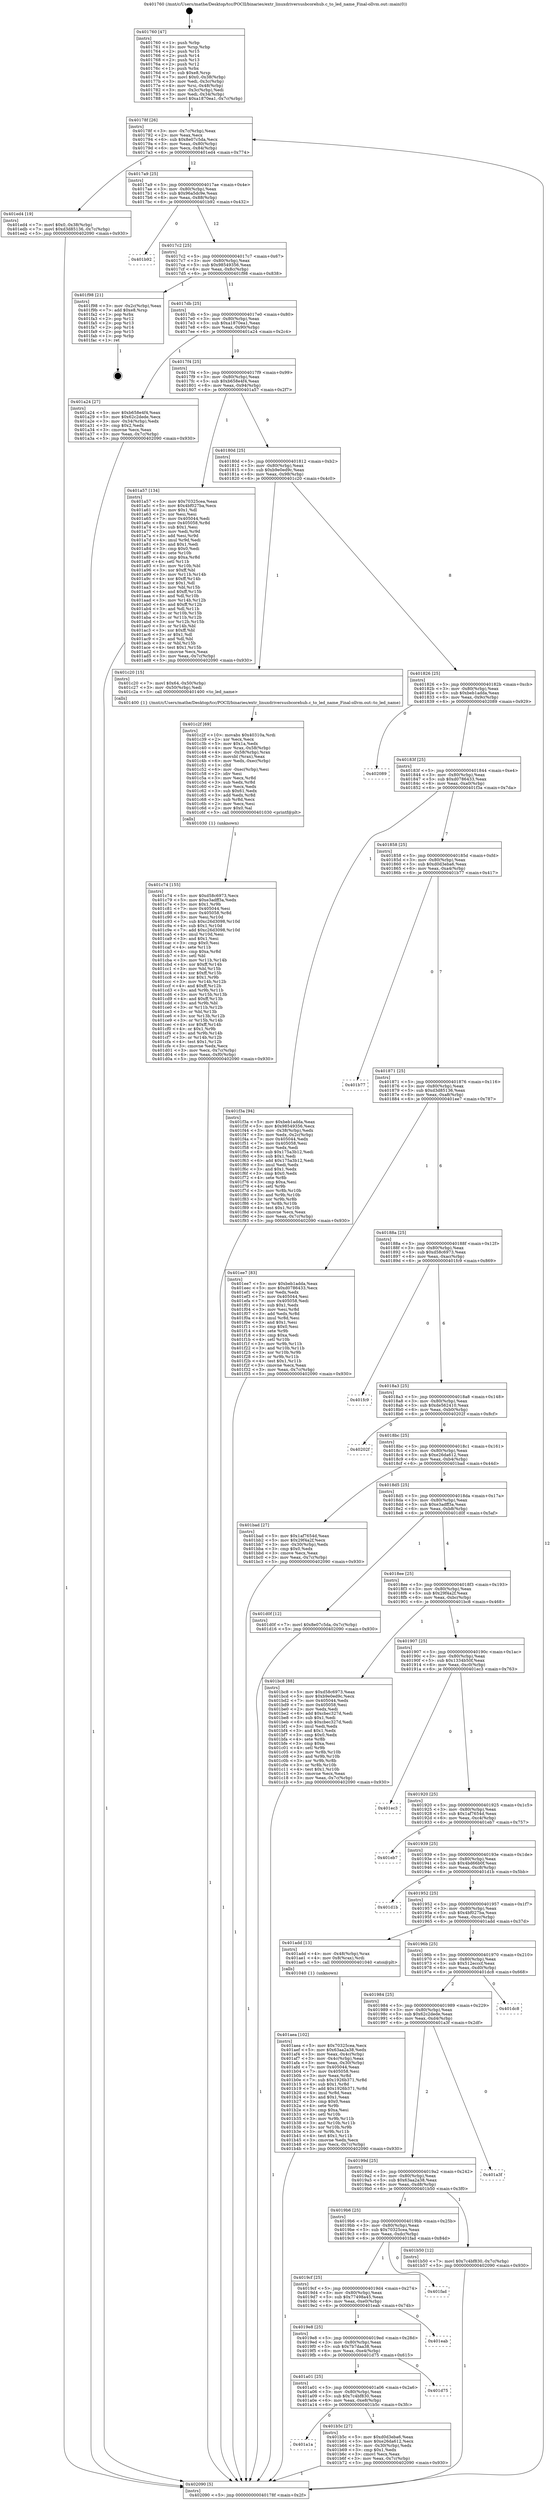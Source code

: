 digraph "0x401760" {
  label = "0x401760 (/mnt/c/Users/mathe/Desktop/tcc/POCII/binaries/extr_linuxdriversusbcorehub.c_to_led_name_Final-ollvm.out::main(0))"
  labelloc = "t"
  node[shape=record]

  Entry [label="",width=0.3,height=0.3,shape=circle,fillcolor=black,style=filled]
  "0x40178f" [label="{
     0x40178f [26]\l
     | [instrs]\l
     &nbsp;&nbsp;0x40178f \<+3\>: mov -0x7c(%rbp),%eax\l
     &nbsp;&nbsp;0x401792 \<+2\>: mov %eax,%ecx\l
     &nbsp;&nbsp;0x401794 \<+6\>: sub $0x8e07c5da,%ecx\l
     &nbsp;&nbsp;0x40179a \<+3\>: mov %eax,-0x80(%rbp)\l
     &nbsp;&nbsp;0x40179d \<+6\>: mov %ecx,-0x84(%rbp)\l
     &nbsp;&nbsp;0x4017a3 \<+6\>: je 0000000000401ed4 \<main+0x774\>\l
  }"]
  "0x401ed4" [label="{
     0x401ed4 [19]\l
     | [instrs]\l
     &nbsp;&nbsp;0x401ed4 \<+7\>: movl $0x0,-0x38(%rbp)\l
     &nbsp;&nbsp;0x401edb \<+7\>: movl $0xd3d85136,-0x7c(%rbp)\l
     &nbsp;&nbsp;0x401ee2 \<+5\>: jmp 0000000000402090 \<main+0x930\>\l
  }"]
  "0x4017a9" [label="{
     0x4017a9 [25]\l
     | [instrs]\l
     &nbsp;&nbsp;0x4017a9 \<+5\>: jmp 00000000004017ae \<main+0x4e\>\l
     &nbsp;&nbsp;0x4017ae \<+3\>: mov -0x80(%rbp),%eax\l
     &nbsp;&nbsp;0x4017b1 \<+5\>: sub $0x96a5dc9e,%eax\l
     &nbsp;&nbsp;0x4017b6 \<+6\>: mov %eax,-0x88(%rbp)\l
     &nbsp;&nbsp;0x4017bc \<+6\>: je 0000000000401b92 \<main+0x432\>\l
  }"]
  Exit [label="",width=0.3,height=0.3,shape=circle,fillcolor=black,style=filled,peripheries=2]
  "0x401b92" [label="{
     0x401b92\l
  }", style=dashed]
  "0x4017c2" [label="{
     0x4017c2 [25]\l
     | [instrs]\l
     &nbsp;&nbsp;0x4017c2 \<+5\>: jmp 00000000004017c7 \<main+0x67\>\l
     &nbsp;&nbsp;0x4017c7 \<+3\>: mov -0x80(%rbp),%eax\l
     &nbsp;&nbsp;0x4017ca \<+5\>: sub $0x98549356,%eax\l
     &nbsp;&nbsp;0x4017cf \<+6\>: mov %eax,-0x8c(%rbp)\l
     &nbsp;&nbsp;0x4017d5 \<+6\>: je 0000000000401f98 \<main+0x838\>\l
  }"]
  "0x401c74" [label="{
     0x401c74 [155]\l
     | [instrs]\l
     &nbsp;&nbsp;0x401c74 \<+5\>: mov $0xd58c6973,%ecx\l
     &nbsp;&nbsp;0x401c79 \<+5\>: mov $0xe3adff3a,%edx\l
     &nbsp;&nbsp;0x401c7e \<+3\>: mov $0x1,%r9b\l
     &nbsp;&nbsp;0x401c81 \<+7\>: mov 0x405044,%esi\l
     &nbsp;&nbsp;0x401c88 \<+8\>: mov 0x405058,%r8d\l
     &nbsp;&nbsp;0x401c90 \<+3\>: mov %esi,%r10d\l
     &nbsp;&nbsp;0x401c93 \<+7\>: sub $0xc26d3098,%r10d\l
     &nbsp;&nbsp;0x401c9a \<+4\>: sub $0x1,%r10d\l
     &nbsp;&nbsp;0x401c9e \<+7\>: add $0xc26d3098,%r10d\l
     &nbsp;&nbsp;0x401ca5 \<+4\>: imul %r10d,%esi\l
     &nbsp;&nbsp;0x401ca9 \<+3\>: and $0x1,%esi\l
     &nbsp;&nbsp;0x401cac \<+3\>: cmp $0x0,%esi\l
     &nbsp;&nbsp;0x401caf \<+4\>: sete %r11b\l
     &nbsp;&nbsp;0x401cb3 \<+4\>: cmp $0xa,%r8d\l
     &nbsp;&nbsp;0x401cb7 \<+3\>: setl %bl\l
     &nbsp;&nbsp;0x401cba \<+3\>: mov %r11b,%r14b\l
     &nbsp;&nbsp;0x401cbd \<+4\>: xor $0xff,%r14b\l
     &nbsp;&nbsp;0x401cc1 \<+3\>: mov %bl,%r15b\l
     &nbsp;&nbsp;0x401cc4 \<+4\>: xor $0xff,%r15b\l
     &nbsp;&nbsp;0x401cc8 \<+4\>: xor $0x1,%r9b\l
     &nbsp;&nbsp;0x401ccc \<+3\>: mov %r14b,%r12b\l
     &nbsp;&nbsp;0x401ccf \<+4\>: and $0xff,%r12b\l
     &nbsp;&nbsp;0x401cd3 \<+3\>: and %r9b,%r11b\l
     &nbsp;&nbsp;0x401cd6 \<+3\>: mov %r15b,%r13b\l
     &nbsp;&nbsp;0x401cd9 \<+4\>: and $0xff,%r13b\l
     &nbsp;&nbsp;0x401cdd \<+3\>: and %r9b,%bl\l
     &nbsp;&nbsp;0x401ce0 \<+3\>: or %r11b,%r12b\l
     &nbsp;&nbsp;0x401ce3 \<+3\>: or %bl,%r13b\l
     &nbsp;&nbsp;0x401ce6 \<+3\>: xor %r13b,%r12b\l
     &nbsp;&nbsp;0x401ce9 \<+3\>: or %r15b,%r14b\l
     &nbsp;&nbsp;0x401cec \<+4\>: xor $0xff,%r14b\l
     &nbsp;&nbsp;0x401cf0 \<+4\>: or $0x1,%r9b\l
     &nbsp;&nbsp;0x401cf4 \<+3\>: and %r9b,%r14b\l
     &nbsp;&nbsp;0x401cf7 \<+3\>: or %r14b,%r12b\l
     &nbsp;&nbsp;0x401cfa \<+4\>: test $0x1,%r12b\l
     &nbsp;&nbsp;0x401cfe \<+3\>: cmovne %edx,%ecx\l
     &nbsp;&nbsp;0x401d01 \<+3\>: mov %ecx,-0x7c(%rbp)\l
     &nbsp;&nbsp;0x401d04 \<+6\>: mov %eax,-0xf0(%rbp)\l
     &nbsp;&nbsp;0x401d0a \<+5\>: jmp 0000000000402090 \<main+0x930\>\l
  }"]
  "0x401f98" [label="{
     0x401f98 [21]\l
     | [instrs]\l
     &nbsp;&nbsp;0x401f98 \<+3\>: mov -0x2c(%rbp),%eax\l
     &nbsp;&nbsp;0x401f9b \<+7\>: add $0xe8,%rsp\l
     &nbsp;&nbsp;0x401fa2 \<+1\>: pop %rbx\l
     &nbsp;&nbsp;0x401fa3 \<+2\>: pop %r12\l
     &nbsp;&nbsp;0x401fa5 \<+2\>: pop %r13\l
     &nbsp;&nbsp;0x401fa7 \<+2\>: pop %r14\l
     &nbsp;&nbsp;0x401fa9 \<+2\>: pop %r15\l
     &nbsp;&nbsp;0x401fab \<+1\>: pop %rbp\l
     &nbsp;&nbsp;0x401fac \<+1\>: ret\l
  }"]
  "0x4017db" [label="{
     0x4017db [25]\l
     | [instrs]\l
     &nbsp;&nbsp;0x4017db \<+5\>: jmp 00000000004017e0 \<main+0x80\>\l
     &nbsp;&nbsp;0x4017e0 \<+3\>: mov -0x80(%rbp),%eax\l
     &nbsp;&nbsp;0x4017e3 \<+5\>: sub $0xa1870ea1,%eax\l
     &nbsp;&nbsp;0x4017e8 \<+6\>: mov %eax,-0x90(%rbp)\l
     &nbsp;&nbsp;0x4017ee \<+6\>: je 0000000000401a24 \<main+0x2c4\>\l
  }"]
  "0x401c2f" [label="{
     0x401c2f [69]\l
     | [instrs]\l
     &nbsp;&nbsp;0x401c2f \<+10\>: movabs $0x40310a,%rdi\l
     &nbsp;&nbsp;0x401c39 \<+2\>: xor %ecx,%ecx\l
     &nbsp;&nbsp;0x401c3b \<+5\>: mov $0x1a,%edx\l
     &nbsp;&nbsp;0x401c40 \<+4\>: mov %rax,-0x58(%rbp)\l
     &nbsp;&nbsp;0x401c44 \<+4\>: mov -0x58(%rbp),%rax\l
     &nbsp;&nbsp;0x401c48 \<+3\>: movsbl (%rax),%eax\l
     &nbsp;&nbsp;0x401c4b \<+6\>: mov %edx,-0xec(%rbp)\l
     &nbsp;&nbsp;0x401c51 \<+1\>: cltd\l
     &nbsp;&nbsp;0x401c52 \<+6\>: mov -0xec(%rbp),%esi\l
     &nbsp;&nbsp;0x401c58 \<+2\>: idiv %esi\l
     &nbsp;&nbsp;0x401c5a \<+3\>: mov %ecx,%r8d\l
     &nbsp;&nbsp;0x401c5d \<+3\>: sub %edx,%r8d\l
     &nbsp;&nbsp;0x401c60 \<+2\>: mov %ecx,%edx\l
     &nbsp;&nbsp;0x401c62 \<+3\>: sub $0x61,%edx\l
     &nbsp;&nbsp;0x401c65 \<+3\>: add %edx,%r8d\l
     &nbsp;&nbsp;0x401c68 \<+3\>: sub %r8d,%ecx\l
     &nbsp;&nbsp;0x401c6b \<+2\>: mov %ecx,%esi\l
     &nbsp;&nbsp;0x401c6d \<+2\>: mov $0x0,%al\l
     &nbsp;&nbsp;0x401c6f \<+5\>: call 0000000000401030 \<printf@plt\>\l
     | [calls]\l
     &nbsp;&nbsp;0x401030 \{1\} (unknown)\l
  }"]
  "0x401a24" [label="{
     0x401a24 [27]\l
     | [instrs]\l
     &nbsp;&nbsp;0x401a24 \<+5\>: mov $0xb658e4f4,%eax\l
     &nbsp;&nbsp;0x401a29 \<+5\>: mov $0x62c2dede,%ecx\l
     &nbsp;&nbsp;0x401a2e \<+3\>: mov -0x34(%rbp),%edx\l
     &nbsp;&nbsp;0x401a31 \<+3\>: cmp $0x2,%edx\l
     &nbsp;&nbsp;0x401a34 \<+3\>: cmovne %ecx,%eax\l
     &nbsp;&nbsp;0x401a37 \<+3\>: mov %eax,-0x7c(%rbp)\l
     &nbsp;&nbsp;0x401a3a \<+5\>: jmp 0000000000402090 \<main+0x930\>\l
  }"]
  "0x4017f4" [label="{
     0x4017f4 [25]\l
     | [instrs]\l
     &nbsp;&nbsp;0x4017f4 \<+5\>: jmp 00000000004017f9 \<main+0x99\>\l
     &nbsp;&nbsp;0x4017f9 \<+3\>: mov -0x80(%rbp),%eax\l
     &nbsp;&nbsp;0x4017fc \<+5\>: sub $0xb658e4f4,%eax\l
     &nbsp;&nbsp;0x401801 \<+6\>: mov %eax,-0x94(%rbp)\l
     &nbsp;&nbsp;0x401807 \<+6\>: je 0000000000401a57 \<main+0x2f7\>\l
  }"]
  "0x402090" [label="{
     0x402090 [5]\l
     | [instrs]\l
     &nbsp;&nbsp;0x402090 \<+5\>: jmp 000000000040178f \<main+0x2f\>\l
  }"]
  "0x401760" [label="{
     0x401760 [47]\l
     | [instrs]\l
     &nbsp;&nbsp;0x401760 \<+1\>: push %rbp\l
     &nbsp;&nbsp;0x401761 \<+3\>: mov %rsp,%rbp\l
     &nbsp;&nbsp;0x401764 \<+2\>: push %r15\l
     &nbsp;&nbsp;0x401766 \<+2\>: push %r14\l
     &nbsp;&nbsp;0x401768 \<+2\>: push %r13\l
     &nbsp;&nbsp;0x40176a \<+2\>: push %r12\l
     &nbsp;&nbsp;0x40176c \<+1\>: push %rbx\l
     &nbsp;&nbsp;0x40176d \<+7\>: sub $0xe8,%rsp\l
     &nbsp;&nbsp;0x401774 \<+7\>: movl $0x0,-0x38(%rbp)\l
     &nbsp;&nbsp;0x40177b \<+3\>: mov %edi,-0x3c(%rbp)\l
     &nbsp;&nbsp;0x40177e \<+4\>: mov %rsi,-0x48(%rbp)\l
     &nbsp;&nbsp;0x401782 \<+3\>: mov -0x3c(%rbp),%edi\l
     &nbsp;&nbsp;0x401785 \<+3\>: mov %edi,-0x34(%rbp)\l
     &nbsp;&nbsp;0x401788 \<+7\>: movl $0xa1870ea1,-0x7c(%rbp)\l
  }"]
  "0x401a1a" [label="{
     0x401a1a\l
  }", style=dashed]
  "0x401a57" [label="{
     0x401a57 [134]\l
     | [instrs]\l
     &nbsp;&nbsp;0x401a57 \<+5\>: mov $0x70325cea,%eax\l
     &nbsp;&nbsp;0x401a5c \<+5\>: mov $0x4bf027ba,%ecx\l
     &nbsp;&nbsp;0x401a61 \<+2\>: mov $0x1,%dl\l
     &nbsp;&nbsp;0x401a63 \<+2\>: xor %esi,%esi\l
     &nbsp;&nbsp;0x401a65 \<+7\>: mov 0x405044,%edi\l
     &nbsp;&nbsp;0x401a6c \<+8\>: mov 0x405058,%r8d\l
     &nbsp;&nbsp;0x401a74 \<+3\>: sub $0x1,%esi\l
     &nbsp;&nbsp;0x401a77 \<+3\>: mov %edi,%r9d\l
     &nbsp;&nbsp;0x401a7a \<+3\>: add %esi,%r9d\l
     &nbsp;&nbsp;0x401a7d \<+4\>: imul %r9d,%edi\l
     &nbsp;&nbsp;0x401a81 \<+3\>: and $0x1,%edi\l
     &nbsp;&nbsp;0x401a84 \<+3\>: cmp $0x0,%edi\l
     &nbsp;&nbsp;0x401a87 \<+4\>: sete %r10b\l
     &nbsp;&nbsp;0x401a8b \<+4\>: cmp $0xa,%r8d\l
     &nbsp;&nbsp;0x401a8f \<+4\>: setl %r11b\l
     &nbsp;&nbsp;0x401a93 \<+3\>: mov %r10b,%bl\l
     &nbsp;&nbsp;0x401a96 \<+3\>: xor $0xff,%bl\l
     &nbsp;&nbsp;0x401a99 \<+3\>: mov %r11b,%r14b\l
     &nbsp;&nbsp;0x401a9c \<+4\>: xor $0xff,%r14b\l
     &nbsp;&nbsp;0x401aa0 \<+3\>: xor $0x1,%dl\l
     &nbsp;&nbsp;0x401aa3 \<+3\>: mov %bl,%r15b\l
     &nbsp;&nbsp;0x401aa6 \<+4\>: and $0xff,%r15b\l
     &nbsp;&nbsp;0x401aaa \<+3\>: and %dl,%r10b\l
     &nbsp;&nbsp;0x401aad \<+3\>: mov %r14b,%r12b\l
     &nbsp;&nbsp;0x401ab0 \<+4\>: and $0xff,%r12b\l
     &nbsp;&nbsp;0x401ab4 \<+3\>: and %dl,%r11b\l
     &nbsp;&nbsp;0x401ab7 \<+3\>: or %r10b,%r15b\l
     &nbsp;&nbsp;0x401aba \<+3\>: or %r11b,%r12b\l
     &nbsp;&nbsp;0x401abd \<+3\>: xor %r12b,%r15b\l
     &nbsp;&nbsp;0x401ac0 \<+3\>: or %r14b,%bl\l
     &nbsp;&nbsp;0x401ac3 \<+3\>: xor $0xff,%bl\l
     &nbsp;&nbsp;0x401ac6 \<+3\>: or $0x1,%dl\l
     &nbsp;&nbsp;0x401ac9 \<+2\>: and %dl,%bl\l
     &nbsp;&nbsp;0x401acb \<+3\>: or %bl,%r15b\l
     &nbsp;&nbsp;0x401ace \<+4\>: test $0x1,%r15b\l
     &nbsp;&nbsp;0x401ad2 \<+3\>: cmovne %ecx,%eax\l
     &nbsp;&nbsp;0x401ad5 \<+3\>: mov %eax,-0x7c(%rbp)\l
     &nbsp;&nbsp;0x401ad8 \<+5\>: jmp 0000000000402090 \<main+0x930\>\l
  }"]
  "0x40180d" [label="{
     0x40180d [25]\l
     | [instrs]\l
     &nbsp;&nbsp;0x40180d \<+5\>: jmp 0000000000401812 \<main+0xb2\>\l
     &nbsp;&nbsp;0x401812 \<+3\>: mov -0x80(%rbp),%eax\l
     &nbsp;&nbsp;0x401815 \<+5\>: sub $0xb9e0ed9c,%eax\l
     &nbsp;&nbsp;0x40181a \<+6\>: mov %eax,-0x98(%rbp)\l
     &nbsp;&nbsp;0x401820 \<+6\>: je 0000000000401c20 \<main+0x4c0\>\l
  }"]
  "0x401b5c" [label="{
     0x401b5c [27]\l
     | [instrs]\l
     &nbsp;&nbsp;0x401b5c \<+5\>: mov $0xd0d3eba6,%eax\l
     &nbsp;&nbsp;0x401b61 \<+5\>: mov $0xe26da612,%ecx\l
     &nbsp;&nbsp;0x401b66 \<+3\>: mov -0x30(%rbp),%edx\l
     &nbsp;&nbsp;0x401b69 \<+3\>: cmp $0x1,%edx\l
     &nbsp;&nbsp;0x401b6c \<+3\>: cmovl %ecx,%eax\l
     &nbsp;&nbsp;0x401b6f \<+3\>: mov %eax,-0x7c(%rbp)\l
     &nbsp;&nbsp;0x401b72 \<+5\>: jmp 0000000000402090 \<main+0x930\>\l
  }"]
  "0x401c20" [label="{
     0x401c20 [15]\l
     | [instrs]\l
     &nbsp;&nbsp;0x401c20 \<+7\>: movl $0x64,-0x50(%rbp)\l
     &nbsp;&nbsp;0x401c27 \<+3\>: mov -0x50(%rbp),%edi\l
     &nbsp;&nbsp;0x401c2a \<+5\>: call 0000000000401400 \<to_led_name\>\l
     | [calls]\l
     &nbsp;&nbsp;0x401400 \{1\} (/mnt/c/Users/mathe/Desktop/tcc/POCII/binaries/extr_linuxdriversusbcorehub.c_to_led_name_Final-ollvm.out::to_led_name)\l
  }"]
  "0x401826" [label="{
     0x401826 [25]\l
     | [instrs]\l
     &nbsp;&nbsp;0x401826 \<+5\>: jmp 000000000040182b \<main+0xcb\>\l
     &nbsp;&nbsp;0x40182b \<+3\>: mov -0x80(%rbp),%eax\l
     &nbsp;&nbsp;0x40182e \<+5\>: sub $0xbeb1adda,%eax\l
     &nbsp;&nbsp;0x401833 \<+6\>: mov %eax,-0x9c(%rbp)\l
     &nbsp;&nbsp;0x401839 \<+6\>: je 0000000000402089 \<main+0x929\>\l
  }"]
  "0x401a01" [label="{
     0x401a01 [25]\l
     | [instrs]\l
     &nbsp;&nbsp;0x401a01 \<+5\>: jmp 0000000000401a06 \<main+0x2a6\>\l
     &nbsp;&nbsp;0x401a06 \<+3\>: mov -0x80(%rbp),%eax\l
     &nbsp;&nbsp;0x401a09 \<+5\>: sub $0x7c4bf830,%eax\l
     &nbsp;&nbsp;0x401a0e \<+6\>: mov %eax,-0xe8(%rbp)\l
     &nbsp;&nbsp;0x401a14 \<+6\>: je 0000000000401b5c \<main+0x3fc\>\l
  }"]
  "0x402089" [label="{
     0x402089\l
  }", style=dashed]
  "0x40183f" [label="{
     0x40183f [25]\l
     | [instrs]\l
     &nbsp;&nbsp;0x40183f \<+5\>: jmp 0000000000401844 \<main+0xe4\>\l
     &nbsp;&nbsp;0x401844 \<+3\>: mov -0x80(%rbp),%eax\l
     &nbsp;&nbsp;0x401847 \<+5\>: sub $0xd0786433,%eax\l
     &nbsp;&nbsp;0x40184c \<+6\>: mov %eax,-0xa0(%rbp)\l
     &nbsp;&nbsp;0x401852 \<+6\>: je 0000000000401f3a \<main+0x7da\>\l
  }"]
  "0x401d75" [label="{
     0x401d75\l
  }", style=dashed]
  "0x401f3a" [label="{
     0x401f3a [94]\l
     | [instrs]\l
     &nbsp;&nbsp;0x401f3a \<+5\>: mov $0xbeb1adda,%eax\l
     &nbsp;&nbsp;0x401f3f \<+5\>: mov $0x98549356,%ecx\l
     &nbsp;&nbsp;0x401f44 \<+3\>: mov -0x38(%rbp),%edx\l
     &nbsp;&nbsp;0x401f47 \<+3\>: mov %edx,-0x2c(%rbp)\l
     &nbsp;&nbsp;0x401f4a \<+7\>: mov 0x405044,%edx\l
     &nbsp;&nbsp;0x401f51 \<+7\>: mov 0x405058,%esi\l
     &nbsp;&nbsp;0x401f58 \<+2\>: mov %edx,%edi\l
     &nbsp;&nbsp;0x401f5a \<+6\>: sub $0x175a3b12,%edi\l
     &nbsp;&nbsp;0x401f60 \<+3\>: sub $0x1,%edi\l
     &nbsp;&nbsp;0x401f63 \<+6\>: add $0x175a3b12,%edi\l
     &nbsp;&nbsp;0x401f69 \<+3\>: imul %edi,%edx\l
     &nbsp;&nbsp;0x401f6c \<+3\>: and $0x1,%edx\l
     &nbsp;&nbsp;0x401f6f \<+3\>: cmp $0x0,%edx\l
     &nbsp;&nbsp;0x401f72 \<+4\>: sete %r8b\l
     &nbsp;&nbsp;0x401f76 \<+3\>: cmp $0xa,%esi\l
     &nbsp;&nbsp;0x401f79 \<+4\>: setl %r9b\l
     &nbsp;&nbsp;0x401f7d \<+3\>: mov %r8b,%r10b\l
     &nbsp;&nbsp;0x401f80 \<+3\>: and %r9b,%r10b\l
     &nbsp;&nbsp;0x401f83 \<+3\>: xor %r9b,%r8b\l
     &nbsp;&nbsp;0x401f86 \<+3\>: or %r8b,%r10b\l
     &nbsp;&nbsp;0x401f89 \<+4\>: test $0x1,%r10b\l
     &nbsp;&nbsp;0x401f8d \<+3\>: cmovne %ecx,%eax\l
     &nbsp;&nbsp;0x401f90 \<+3\>: mov %eax,-0x7c(%rbp)\l
     &nbsp;&nbsp;0x401f93 \<+5\>: jmp 0000000000402090 \<main+0x930\>\l
  }"]
  "0x401858" [label="{
     0x401858 [25]\l
     | [instrs]\l
     &nbsp;&nbsp;0x401858 \<+5\>: jmp 000000000040185d \<main+0xfd\>\l
     &nbsp;&nbsp;0x40185d \<+3\>: mov -0x80(%rbp),%eax\l
     &nbsp;&nbsp;0x401860 \<+5\>: sub $0xd0d3eba6,%eax\l
     &nbsp;&nbsp;0x401865 \<+6\>: mov %eax,-0xa4(%rbp)\l
     &nbsp;&nbsp;0x40186b \<+6\>: je 0000000000401b77 \<main+0x417\>\l
  }"]
  "0x4019e8" [label="{
     0x4019e8 [25]\l
     | [instrs]\l
     &nbsp;&nbsp;0x4019e8 \<+5\>: jmp 00000000004019ed \<main+0x28d\>\l
     &nbsp;&nbsp;0x4019ed \<+3\>: mov -0x80(%rbp),%eax\l
     &nbsp;&nbsp;0x4019f0 \<+5\>: sub $0x7b7daa38,%eax\l
     &nbsp;&nbsp;0x4019f5 \<+6\>: mov %eax,-0xe4(%rbp)\l
     &nbsp;&nbsp;0x4019fb \<+6\>: je 0000000000401d75 \<main+0x615\>\l
  }"]
  "0x401b77" [label="{
     0x401b77\l
  }", style=dashed]
  "0x401871" [label="{
     0x401871 [25]\l
     | [instrs]\l
     &nbsp;&nbsp;0x401871 \<+5\>: jmp 0000000000401876 \<main+0x116\>\l
     &nbsp;&nbsp;0x401876 \<+3\>: mov -0x80(%rbp),%eax\l
     &nbsp;&nbsp;0x401879 \<+5\>: sub $0xd3d85136,%eax\l
     &nbsp;&nbsp;0x40187e \<+6\>: mov %eax,-0xa8(%rbp)\l
     &nbsp;&nbsp;0x401884 \<+6\>: je 0000000000401ee7 \<main+0x787\>\l
  }"]
  "0x401eab" [label="{
     0x401eab\l
  }", style=dashed]
  "0x401ee7" [label="{
     0x401ee7 [83]\l
     | [instrs]\l
     &nbsp;&nbsp;0x401ee7 \<+5\>: mov $0xbeb1adda,%eax\l
     &nbsp;&nbsp;0x401eec \<+5\>: mov $0xd0786433,%ecx\l
     &nbsp;&nbsp;0x401ef1 \<+2\>: xor %edx,%edx\l
     &nbsp;&nbsp;0x401ef3 \<+7\>: mov 0x405044,%esi\l
     &nbsp;&nbsp;0x401efa \<+7\>: mov 0x405058,%edi\l
     &nbsp;&nbsp;0x401f01 \<+3\>: sub $0x1,%edx\l
     &nbsp;&nbsp;0x401f04 \<+3\>: mov %esi,%r8d\l
     &nbsp;&nbsp;0x401f07 \<+3\>: add %edx,%r8d\l
     &nbsp;&nbsp;0x401f0a \<+4\>: imul %r8d,%esi\l
     &nbsp;&nbsp;0x401f0e \<+3\>: and $0x1,%esi\l
     &nbsp;&nbsp;0x401f11 \<+3\>: cmp $0x0,%esi\l
     &nbsp;&nbsp;0x401f14 \<+4\>: sete %r9b\l
     &nbsp;&nbsp;0x401f18 \<+3\>: cmp $0xa,%edi\l
     &nbsp;&nbsp;0x401f1b \<+4\>: setl %r10b\l
     &nbsp;&nbsp;0x401f1f \<+3\>: mov %r9b,%r11b\l
     &nbsp;&nbsp;0x401f22 \<+3\>: and %r10b,%r11b\l
     &nbsp;&nbsp;0x401f25 \<+3\>: xor %r10b,%r9b\l
     &nbsp;&nbsp;0x401f28 \<+3\>: or %r9b,%r11b\l
     &nbsp;&nbsp;0x401f2b \<+4\>: test $0x1,%r11b\l
     &nbsp;&nbsp;0x401f2f \<+3\>: cmovne %ecx,%eax\l
     &nbsp;&nbsp;0x401f32 \<+3\>: mov %eax,-0x7c(%rbp)\l
     &nbsp;&nbsp;0x401f35 \<+5\>: jmp 0000000000402090 \<main+0x930\>\l
  }"]
  "0x40188a" [label="{
     0x40188a [25]\l
     | [instrs]\l
     &nbsp;&nbsp;0x40188a \<+5\>: jmp 000000000040188f \<main+0x12f\>\l
     &nbsp;&nbsp;0x40188f \<+3\>: mov -0x80(%rbp),%eax\l
     &nbsp;&nbsp;0x401892 \<+5\>: sub $0xd58c6973,%eax\l
     &nbsp;&nbsp;0x401897 \<+6\>: mov %eax,-0xac(%rbp)\l
     &nbsp;&nbsp;0x40189d \<+6\>: je 0000000000401fc9 \<main+0x869\>\l
  }"]
  "0x4019cf" [label="{
     0x4019cf [25]\l
     | [instrs]\l
     &nbsp;&nbsp;0x4019cf \<+5\>: jmp 00000000004019d4 \<main+0x274\>\l
     &nbsp;&nbsp;0x4019d4 \<+3\>: mov -0x80(%rbp),%eax\l
     &nbsp;&nbsp;0x4019d7 \<+5\>: sub $0x77498a45,%eax\l
     &nbsp;&nbsp;0x4019dc \<+6\>: mov %eax,-0xe0(%rbp)\l
     &nbsp;&nbsp;0x4019e2 \<+6\>: je 0000000000401eab \<main+0x74b\>\l
  }"]
  "0x401fc9" [label="{
     0x401fc9\l
  }", style=dashed]
  "0x4018a3" [label="{
     0x4018a3 [25]\l
     | [instrs]\l
     &nbsp;&nbsp;0x4018a3 \<+5\>: jmp 00000000004018a8 \<main+0x148\>\l
     &nbsp;&nbsp;0x4018a8 \<+3\>: mov -0x80(%rbp),%eax\l
     &nbsp;&nbsp;0x4018ab \<+5\>: sub $0xde562410,%eax\l
     &nbsp;&nbsp;0x4018b0 \<+6\>: mov %eax,-0xb0(%rbp)\l
     &nbsp;&nbsp;0x4018b6 \<+6\>: je 000000000040202f \<main+0x8cf\>\l
  }"]
  "0x401fad" [label="{
     0x401fad\l
  }", style=dashed]
  "0x40202f" [label="{
     0x40202f\l
  }", style=dashed]
  "0x4018bc" [label="{
     0x4018bc [25]\l
     | [instrs]\l
     &nbsp;&nbsp;0x4018bc \<+5\>: jmp 00000000004018c1 \<main+0x161\>\l
     &nbsp;&nbsp;0x4018c1 \<+3\>: mov -0x80(%rbp),%eax\l
     &nbsp;&nbsp;0x4018c4 \<+5\>: sub $0xe26da612,%eax\l
     &nbsp;&nbsp;0x4018c9 \<+6\>: mov %eax,-0xb4(%rbp)\l
     &nbsp;&nbsp;0x4018cf \<+6\>: je 0000000000401bad \<main+0x44d\>\l
  }"]
  "0x4019b6" [label="{
     0x4019b6 [25]\l
     | [instrs]\l
     &nbsp;&nbsp;0x4019b6 \<+5\>: jmp 00000000004019bb \<main+0x25b\>\l
     &nbsp;&nbsp;0x4019bb \<+3\>: mov -0x80(%rbp),%eax\l
     &nbsp;&nbsp;0x4019be \<+5\>: sub $0x70325cea,%eax\l
     &nbsp;&nbsp;0x4019c3 \<+6\>: mov %eax,-0xdc(%rbp)\l
     &nbsp;&nbsp;0x4019c9 \<+6\>: je 0000000000401fad \<main+0x84d\>\l
  }"]
  "0x401bad" [label="{
     0x401bad [27]\l
     | [instrs]\l
     &nbsp;&nbsp;0x401bad \<+5\>: mov $0x1af7654d,%eax\l
     &nbsp;&nbsp;0x401bb2 \<+5\>: mov $0x29f4a2f,%ecx\l
     &nbsp;&nbsp;0x401bb7 \<+3\>: mov -0x30(%rbp),%edx\l
     &nbsp;&nbsp;0x401bba \<+3\>: cmp $0x0,%edx\l
     &nbsp;&nbsp;0x401bbd \<+3\>: cmove %ecx,%eax\l
     &nbsp;&nbsp;0x401bc0 \<+3\>: mov %eax,-0x7c(%rbp)\l
     &nbsp;&nbsp;0x401bc3 \<+5\>: jmp 0000000000402090 \<main+0x930\>\l
  }"]
  "0x4018d5" [label="{
     0x4018d5 [25]\l
     | [instrs]\l
     &nbsp;&nbsp;0x4018d5 \<+5\>: jmp 00000000004018da \<main+0x17a\>\l
     &nbsp;&nbsp;0x4018da \<+3\>: mov -0x80(%rbp),%eax\l
     &nbsp;&nbsp;0x4018dd \<+5\>: sub $0xe3adff3a,%eax\l
     &nbsp;&nbsp;0x4018e2 \<+6\>: mov %eax,-0xb8(%rbp)\l
     &nbsp;&nbsp;0x4018e8 \<+6\>: je 0000000000401d0f \<main+0x5af\>\l
  }"]
  "0x401b50" [label="{
     0x401b50 [12]\l
     | [instrs]\l
     &nbsp;&nbsp;0x401b50 \<+7\>: movl $0x7c4bf830,-0x7c(%rbp)\l
     &nbsp;&nbsp;0x401b57 \<+5\>: jmp 0000000000402090 \<main+0x930\>\l
  }"]
  "0x401d0f" [label="{
     0x401d0f [12]\l
     | [instrs]\l
     &nbsp;&nbsp;0x401d0f \<+7\>: movl $0x8e07c5da,-0x7c(%rbp)\l
     &nbsp;&nbsp;0x401d16 \<+5\>: jmp 0000000000402090 \<main+0x930\>\l
  }"]
  "0x4018ee" [label="{
     0x4018ee [25]\l
     | [instrs]\l
     &nbsp;&nbsp;0x4018ee \<+5\>: jmp 00000000004018f3 \<main+0x193\>\l
     &nbsp;&nbsp;0x4018f3 \<+3\>: mov -0x80(%rbp),%eax\l
     &nbsp;&nbsp;0x4018f6 \<+5\>: sub $0x29f4a2f,%eax\l
     &nbsp;&nbsp;0x4018fb \<+6\>: mov %eax,-0xbc(%rbp)\l
     &nbsp;&nbsp;0x401901 \<+6\>: je 0000000000401bc8 \<main+0x468\>\l
  }"]
  "0x40199d" [label="{
     0x40199d [25]\l
     | [instrs]\l
     &nbsp;&nbsp;0x40199d \<+5\>: jmp 00000000004019a2 \<main+0x242\>\l
     &nbsp;&nbsp;0x4019a2 \<+3\>: mov -0x80(%rbp),%eax\l
     &nbsp;&nbsp;0x4019a5 \<+5\>: sub $0x63aa2a38,%eax\l
     &nbsp;&nbsp;0x4019aa \<+6\>: mov %eax,-0xd8(%rbp)\l
     &nbsp;&nbsp;0x4019b0 \<+6\>: je 0000000000401b50 \<main+0x3f0\>\l
  }"]
  "0x401bc8" [label="{
     0x401bc8 [88]\l
     | [instrs]\l
     &nbsp;&nbsp;0x401bc8 \<+5\>: mov $0xd58c6973,%eax\l
     &nbsp;&nbsp;0x401bcd \<+5\>: mov $0xb9e0ed9c,%ecx\l
     &nbsp;&nbsp;0x401bd2 \<+7\>: mov 0x405044,%edx\l
     &nbsp;&nbsp;0x401bd9 \<+7\>: mov 0x405058,%esi\l
     &nbsp;&nbsp;0x401be0 \<+2\>: mov %edx,%edi\l
     &nbsp;&nbsp;0x401be2 \<+6\>: add $0xcbec327d,%edi\l
     &nbsp;&nbsp;0x401be8 \<+3\>: sub $0x1,%edi\l
     &nbsp;&nbsp;0x401beb \<+6\>: sub $0xcbec327d,%edi\l
     &nbsp;&nbsp;0x401bf1 \<+3\>: imul %edi,%edx\l
     &nbsp;&nbsp;0x401bf4 \<+3\>: and $0x1,%edx\l
     &nbsp;&nbsp;0x401bf7 \<+3\>: cmp $0x0,%edx\l
     &nbsp;&nbsp;0x401bfa \<+4\>: sete %r8b\l
     &nbsp;&nbsp;0x401bfe \<+3\>: cmp $0xa,%esi\l
     &nbsp;&nbsp;0x401c01 \<+4\>: setl %r9b\l
     &nbsp;&nbsp;0x401c05 \<+3\>: mov %r8b,%r10b\l
     &nbsp;&nbsp;0x401c08 \<+3\>: and %r9b,%r10b\l
     &nbsp;&nbsp;0x401c0b \<+3\>: xor %r9b,%r8b\l
     &nbsp;&nbsp;0x401c0e \<+3\>: or %r8b,%r10b\l
     &nbsp;&nbsp;0x401c11 \<+4\>: test $0x1,%r10b\l
     &nbsp;&nbsp;0x401c15 \<+3\>: cmovne %ecx,%eax\l
     &nbsp;&nbsp;0x401c18 \<+3\>: mov %eax,-0x7c(%rbp)\l
     &nbsp;&nbsp;0x401c1b \<+5\>: jmp 0000000000402090 \<main+0x930\>\l
  }"]
  "0x401907" [label="{
     0x401907 [25]\l
     | [instrs]\l
     &nbsp;&nbsp;0x401907 \<+5\>: jmp 000000000040190c \<main+0x1ac\>\l
     &nbsp;&nbsp;0x40190c \<+3\>: mov -0x80(%rbp),%eax\l
     &nbsp;&nbsp;0x40190f \<+5\>: sub $0x1334b50f,%eax\l
     &nbsp;&nbsp;0x401914 \<+6\>: mov %eax,-0xc0(%rbp)\l
     &nbsp;&nbsp;0x40191a \<+6\>: je 0000000000401ec3 \<main+0x763\>\l
  }"]
  "0x401a3f" [label="{
     0x401a3f\l
  }", style=dashed]
  "0x401ec3" [label="{
     0x401ec3\l
  }", style=dashed]
  "0x401920" [label="{
     0x401920 [25]\l
     | [instrs]\l
     &nbsp;&nbsp;0x401920 \<+5\>: jmp 0000000000401925 \<main+0x1c5\>\l
     &nbsp;&nbsp;0x401925 \<+3\>: mov -0x80(%rbp),%eax\l
     &nbsp;&nbsp;0x401928 \<+5\>: sub $0x1af7654d,%eax\l
     &nbsp;&nbsp;0x40192d \<+6\>: mov %eax,-0xc4(%rbp)\l
     &nbsp;&nbsp;0x401933 \<+6\>: je 0000000000401eb7 \<main+0x757\>\l
  }"]
  "0x401984" [label="{
     0x401984 [25]\l
     | [instrs]\l
     &nbsp;&nbsp;0x401984 \<+5\>: jmp 0000000000401989 \<main+0x229\>\l
     &nbsp;&nbsp;0x401989 \<+3\>: mov -0x80(%rbp),%eax\l
     &nbsp;&nbsp;0x40198c \<+5\>: sub $0x62c2dede,%eax\l
     &nbsp;&nbsp;0x401991 \<+6\>: mov %eax,-0xd4(%rbp)\l
     &nbsp;&nbsp;0x401997 \<+6\>: je 0000000000401a3f \<main+0x2df\>\l
  }"]
  "0x401eb7" [label="{
     0x401eb7\l
  }", style=dashed]
  "0x401939" [label="{
     0x401939 [25]\l
     | [instrs]\l
     &nbsp;&nbsp;0x401939 \<+5\>: jmp 000000000040193e \<main+0x1de\>\l
     &nbsp;&nbsp;0x40193e \<+3\>: mov -0x80(%rbp),%eax\l
     &nbsp;&nbsp;0x401941 \<+5\>: sub $0x4bd66b0f,%eax\l
     &nbsp;&nbsp;0x401946 \<+6\>: mov %eax,-0xc8(%rbp)\l
     &nbsp;&nbsp;0x40194c \<+6\>: je 0000000000401d1b \<main+0x5bb\>\l
  }"]
  "0x401dc8" [label="{
     0x401dc8\l
  }", style=dashed]
  "0x401d1b" [label="{
     0x401d1b\l
  }", style=dashed]
  "0x401952" [label="{
     0x401952 [25]\l
     | [instrs]\l
     &nbsp;&nbsp;0x401952 \<+5\>: jmp 0000000000401957 \<main+0x1f7\>\l
     &nbsp;&nbsp;0x401957 \<+3\>: mov -0x80(%rbp),%eax\l
     &nbsp;&nbsp;0x40195a \<+5\>: sub $0x4bf027ba,%eax\l
     &nbsp;&nbsp;0x40195f \<+6\>: mov %eax,-0xcc(%rbp)\l
     &nbsp;&nbsp;0x401965 \<+6\>: je 0000000000401add \<main+0x37d\>\l
  }"]
  "0x401aea" [label="{
     0x401aea [102]\l
     | [instrs]\l
     &nbsp;&nbsp;0x401aea \<+5\>: mov $0x70325cea,%ecx\l
     &nbsp;&nbsp;0x401aef \<+5\>: mov $0x63aa2a38,%edx\l
     &nbsp;&nbsp;0x401af4 \<+3\>: mov %eax,-0x4c(%rbp)\l
     &nbsp;&nbsp;0x401af7 \<+3\>: mov -0x4c(%rbp),%eax\l
     &nbsp;&nbsp;0x401afa \<+3\>: mov %eax,-0x30(%rbp)\l
     &nbsp;&nbsp;0x401afd \<+7\>: mov 0x405044,%eax\l
     &nbsp;&nbsp;0x401b04 \<+7\>: mov 0x405058,%esi\l
     &nbsp;&nbsp;0x401b0b \<+3\>: mov %eax,%r8d\l
     &nbsp;&nbsp;0x401b0e \<+7\>: sub $0x1926b371,%r8d\l
     &nbsp;&nbsp;0x401b15 \<+4\>: sub $0x1,%r8d\l
     &nbsp;&nbsp;0x401b19 \<+7\>: add $0x1926b371,%r8d\l
     &nbsp;&nbsp;0x401b20 \<+4\>: imul %r8d,%eax\l
     &nbsp;&nbsp;0x401b24 \<+3\>: and $0x1,%eax\l
     &nbsp;&nbsp;0x401b27 \<+3\>: cmp $0x0,%eax\l
     &nbsp;&nbsp;0x401b2a \<+4\>: sete %r9b\l
     &nbsp;&nbsp;0x401b2e \<+3\>: cmp $0xa,%esi\l
     &nbsp;&nbsp;0x401b31 \<+4\>: setl %r10b\l
     &nbsp;&nbsp;0x401b35 \<+3\>: mov %r9b,%r11b\l
     &nbsp;&nbsp;0x401b38 \<+3\>: and %r10b,%r11b\l
     &nbsp;&nbsp;0x401b3b \<+3\>: xor %r10b,%r9b\l
     &nbsp;&nbsp;0x401b3e \<+3\>: or %r9b,%r11b\l
     &nbsp;&nbsp;0x401b41 \<+4\>: test $0x1,%r11b\l
     &nbsp;&nbsp;0x401b45 \<+3\>: cmovne %edx,%ecx\l
     &nbsp;&nbsp;0x401b48 \<+3\>: mov %ecx,-0x7c(%rbp)\l
     &nbsp;&nbsp;0x401b4b \<+5\>: jmp 0000000000402090 \<main+0x930\>\l
  }"]
  "0x401add" [label="{
     0x401add [13]\l
     | [instrs]\l
     &nbsp;&nbsp;0x401add \<+4\>: mov -0x48(%rbp),%rax\l
     &nbsp;&nbsp;0x401ae1 \<+4\>: mov 0x8(%rax),%rdi\l
     &nbsp;&nbsp;0x401ae5 \<+5\>: call 0000000000401040 \<atoi@plt\>\l
     | [calls]\l
     &nbsp;&nbsp;0x401040 \{1\} (unknown)\l
  }"]
  "0x40196b" [label="{
     0x40196b [25]\l
     | [instrs]\l
     &nbsp;&nbsp;0x40196b \<+5\>: jmp 0000000000401970 \<main+0x210\>\l
     &nbsp;&nbsp;0x401970 \<+3\>: mov -0x80(%rbp),%eax\l
     &nbsp;&nbsp;0x401973 \<+5\>: sub $0x512ecccf,%eax\l
     &nbsp;&nbsp;0x401978 \<+6\>: mov %eax,-0xd0(%rbp)\l
     &nbsp;&nbsp;0x40197e \<+6\>: je 0000000000401dc8 \<main+0x668\>\l
  }"]
  Entry -> "0x401760" [label=" 1"]
  "0x40178f" -> "0x401ed4" [label=" 1"]
  "0x40178f" -> "0x4017a9" [label=" 12"]
  "0x401f98" -> Exit [label=" 1"]
  "0x4017a9" -> "0x401b92" [label=" 0"]
  "0x4017a9" -> "0x4017c2" [label=" 12"]
  "0x401f3a" -> "0x402090" [label=" 1"]
  "0x4017c2" -> "0x401f98" [label=" 1"]
  "0x4017c2" -> "0x4017db" [label=" 11"]
  "0x401ee7" -> "0x402090" [label=" 1"]
  "0x4017db" -> "0x401a24" [label=" 1"]
  "0x4017db" -> "0x4017f4" [label=" 10"]
  "0x401a24" -> "0x402090" [label=" 1"]
  "0x401760" -> "0x40178f" [label=" 1"]
  "0x402090" -> "0x40178f" [label=" 12"]
  "0x401ed4" -> "0x402090" [label=" 1"]
  "0x4017f4" -> "0x401a57" [label=" 1"]
  "0x4017f4" -> "0x40180d" [label=" 9"]
  "0x401a57" -> "0x402090" [label=" 1"]
  "0x401d0f" -> "0x402090" [label=" 1"]
  "0x40180d" -> "0x401c20" [label=" 1"]
  "0x40180d" -> "0x401826" [label=" 8"]
  "0x401c74" -> "0x402090" [label=" 1"]
  "0x401826" -> "0x402089" [label=" 0"]
  "0x401826" -> "0x40183f" [label=" 8"]
  "0x401c20" -> "0x401c2f" [label=" 1"]
  "0x40183f" -> "0x401f3a" [label=" 1"]
  "0x40183f" -> "0x401858" [label=" 7"]
  "0x401bc8" -> "0x402090" [label=" 1"]
  "0x401858" -> "0x401b77" [label=" 0"]
  "0x401858" -> "0x401871" [label=" 7"]
  "0x401b5c" -> "0x402090" [label=" 1"]
  "0x401871" -> "0x401ee7" [label=" 1"]
  "0x401871" -> "0x40188a" [label=" 6"]
  "0x401a01" -> "0x401a1a" [label=" 0"]
  "0x40188a" -> "0x401fc9" [label=" 0"]
  "0x40188a" -> "0x4018a3" [label=" 6"]
  "0x401c2f" -> "0x401c74" [label=" 1"]
  "0x4018a3" -> "0x40202f" [label=" 0"]
  "0x4018a3" -> "0x4018bc" [label=" 6"]
  "0x4019e8" -> "0x401a01" [label=" 1"]
  "0x4018bc" -> "0x401bad" [label=" 1"]
  "0x4018bc" -> "0x4018d5" [label=" 5"]
  "0x401bad" -> "0x402090" [label=" 1"]
  "0x4018d5" -> "0x401d0f" [label=" 1"]
  "0x4018d5" -> "0x4018ee" [label=" 4"]
  "0x4019cf" -> "0x4019e8" [label=" 1"]
  "0x4018ee" -> "0x401bc8" [label=" 1"]
  "0x4018ee" -> "0x401907" [label=" 3"]
  "0x401a01" -> "0x401b5c" [label=" 1"]
  "0x401907" -> "0x401ec3" [label=" 0"]
  "0x401907" -> "0x401920" [label=" 3"]
  "0x4019b6" -> "0x4019cf" [label=" 1"]
  "0x401920" -> "0x401eb7" [label=" 0"]
  "0x401920" -> "0x401939" [label=" 3"]
  "0x4019e8" -> "0x401d75" [label=" 0"]
  "0x401939" -> "0x401d1b" [label=" 0"]
  "0x401939" -> "0x401952" [label=" 3"]
  "0x401b50" -> "0x402090" [label=" 1"]
  "0x401952" -> "0x401add" [label=" 1"]
  "0x401952" -> "0x40196b" [label=" 2"]
  "0x401add" -> "0x401aea" [label=" 1"]
  "0x401aea" -> "0x402090" [label=" 1"]
  "0x40199d" -> "0x4019b6" [label=" 1"]
  "0x40196b" -> "0x401dc8" [label=" 0"]
  "0x40196b" -> "0x401984" [label=" 2"]
  "0x4019b6" -> "0x401fad" [label=" 0"]
  "0x401984" -> "0x401a3f" [label=" 0"]
  "0x401984" -> "0x40199d" [label=" 2"]
  "0x4019cf" -> "0x401eab" [label=" 0"]
  "0x40199d" -> "0x401b50" [label=" 1"]
}
